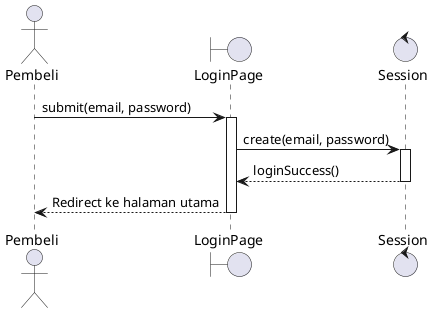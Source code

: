 @startuml
skinparam backgroundColor transparent
actor Pembeli
boundary LoginPage
control Session

Pembeli -> LoginPage : submit(email, password)
activate LoginPage
LoginPage -> Session : create(email, password)
activate Session
Session --> LoginPage : loginSuccess()
deactivate Session
LoginPage --> Pembeli : Redirect ke halaman utama
deactivate LoginPage
@enduml
